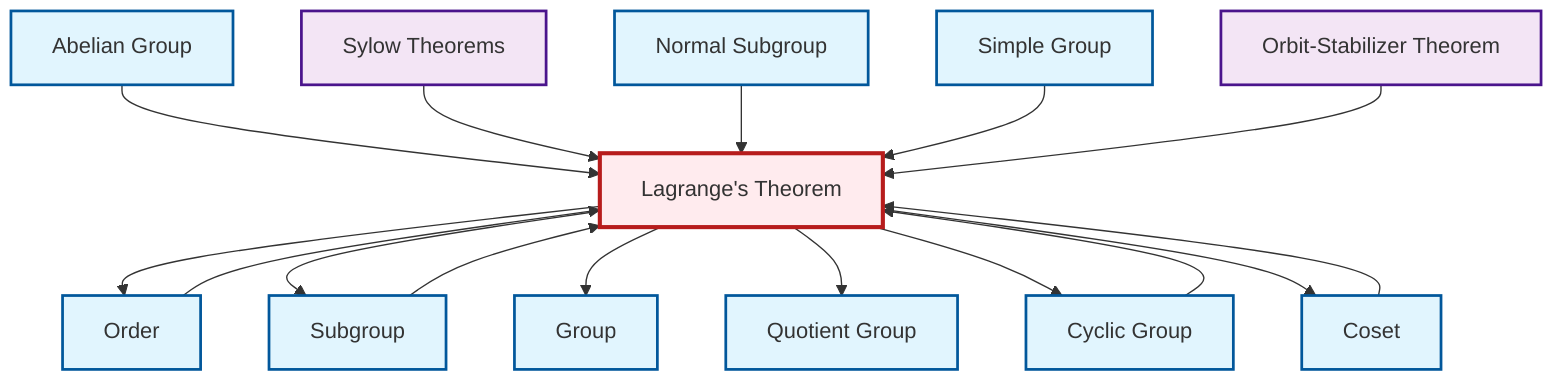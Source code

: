 graph TD
    classDef definition fill:#e1f5fe,stroke:#01579b,stroke-width:2px
    classDef theorem fill:#f3e5f5,stroke:#4a148c,stroke-width:2px
    classDef axiom fill:#fff3e0,stroke:#e65100,stroke-width:2px
    classDef example fill:#e8f5e9,stroke:#1b5e20,stroke-width:2px
    classDef current fill:#ffebee,stroke:#b71c1c,stroke-width:3px
    def-simple-group["Simple Group"]:::definition
    def-normal-subgroup["Normal Subgroup"]:::definition
    def-group["Group"]:::definition
    def-order["Order"]:::definition
    def-coset["Coset"]:::definition
    thm-lagrange["Lagrange's Theorem"]:::theorem
    def-subgroup["Subgroup"]:::definition
    def-abelian-group["Abelian Group"]:::definition
    def-cyclic-group["Cyclic Group"]:::definition
    thm-orbit-stabilizer["Orbit-Stabilizer Theorem"]:::theorem
    def-quotient-group["Quotient Group"]:::definition
    thm-sylow["Sylow Theorems"]:::theorem
    def-abelian-group --> thm-lagrange
    thm-lagrange --> def-order
    def-coset --> thm-lagrange
    def-cyclic-group --> thm-lagrange
    def-subgroup --> thm-lagrange
    thm-lagrange --> def-subgroup
    thm-sylow --> thm-lagrange
    def-normal-subgroup --> thm-lagrange
    thm-lagrange --> def-group
    def-simple-group --> thm-lagrange
    thm-lagrange --> def-quotient-group
    def-order --> thm-lagrange
    thm-lagrange --> def-cyclic-group
    thm-orbit-stabilizer --> thm-lagrange
    thm-lagrange --> def-coset
    class thm-lagrange current